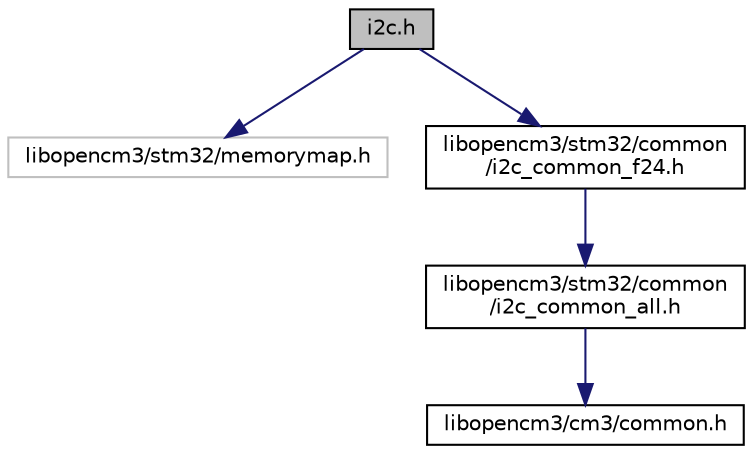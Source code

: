 digraph "i2c.h"
{
  edge [fontname="Helvetica",fontsize="10",labelfontname="Helvetica",labelfontsize="10"];
  node [fontname="Helvetica",fontsize="10",shape=record];
  Node1 [label="i2c.h",height=0.2,width=0.4,color="black", fillcolor="grey75", style="filled" fontcolor="black"];
  Node1 -> Node2 [color="midnightblue",fontsize="10",style="solid",fontname="Helvetica"];
  Node2 [label="libopencm3/stm32/memorymap.h",height=0.2,width=0.4,color="grey75", fillcolor="white", style="filled"];
  Node1 -> Node3 [color="midnightblue",fontsize="10",style="solid",fontname="Helvetica"];
  Node3 [label="libopencm3/stm32/common\l/i2c_common_f24.h",height=0.2,width=0.4,color="black", fillcolor="white", style="filled",URL="$i2c__common__f24_8h.html"];
  Node3 -> Node4 [color="midnightblue",fontsize="10",style="solid",fontname="Helvetica"];
  Node4 [label="libopencm3/stm32/common\l/i2c_common_all.h",height=0.2,width=0.4,color="black", fillcolor="white", style="filled",URL="$i2c__common__all_8h.html"];
  Node4 -> Node5 [color="midnightblue",fontsize="10",style="solid",fontname="Helvetica"];
  Node5 [label="libopencm3/cm3/common.h",height=0.2,width=0.4,color="black", fillcolor="white", style="filled",URL="cm3.tag$common_8h.html"];
}
